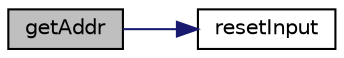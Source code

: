 digraph G
{
  edge [fontname="Helvetica",fontsize="10",labelfontname="Helvetica",labelfontsize="10"];
  node [fontname="Helvetica",fontsize="10",shape=record];
  rankdir=LR;
  Node1 [label="getAddr",height=0.2,width=0.4,color="black", fillcolor="grey75", style="filled" fontcolor="black"];
  Node1 -> Node2 [color="midnightblue",fontsize="10",style="solid"];
  Node2 [label="resetInput",height=0.2,width=0.4,color="black", fillcolor="white", style="filled",URL="$bkEnd_8cpp.html#abec3fc00feaa7527678f9768c30c3fe1"];
}
